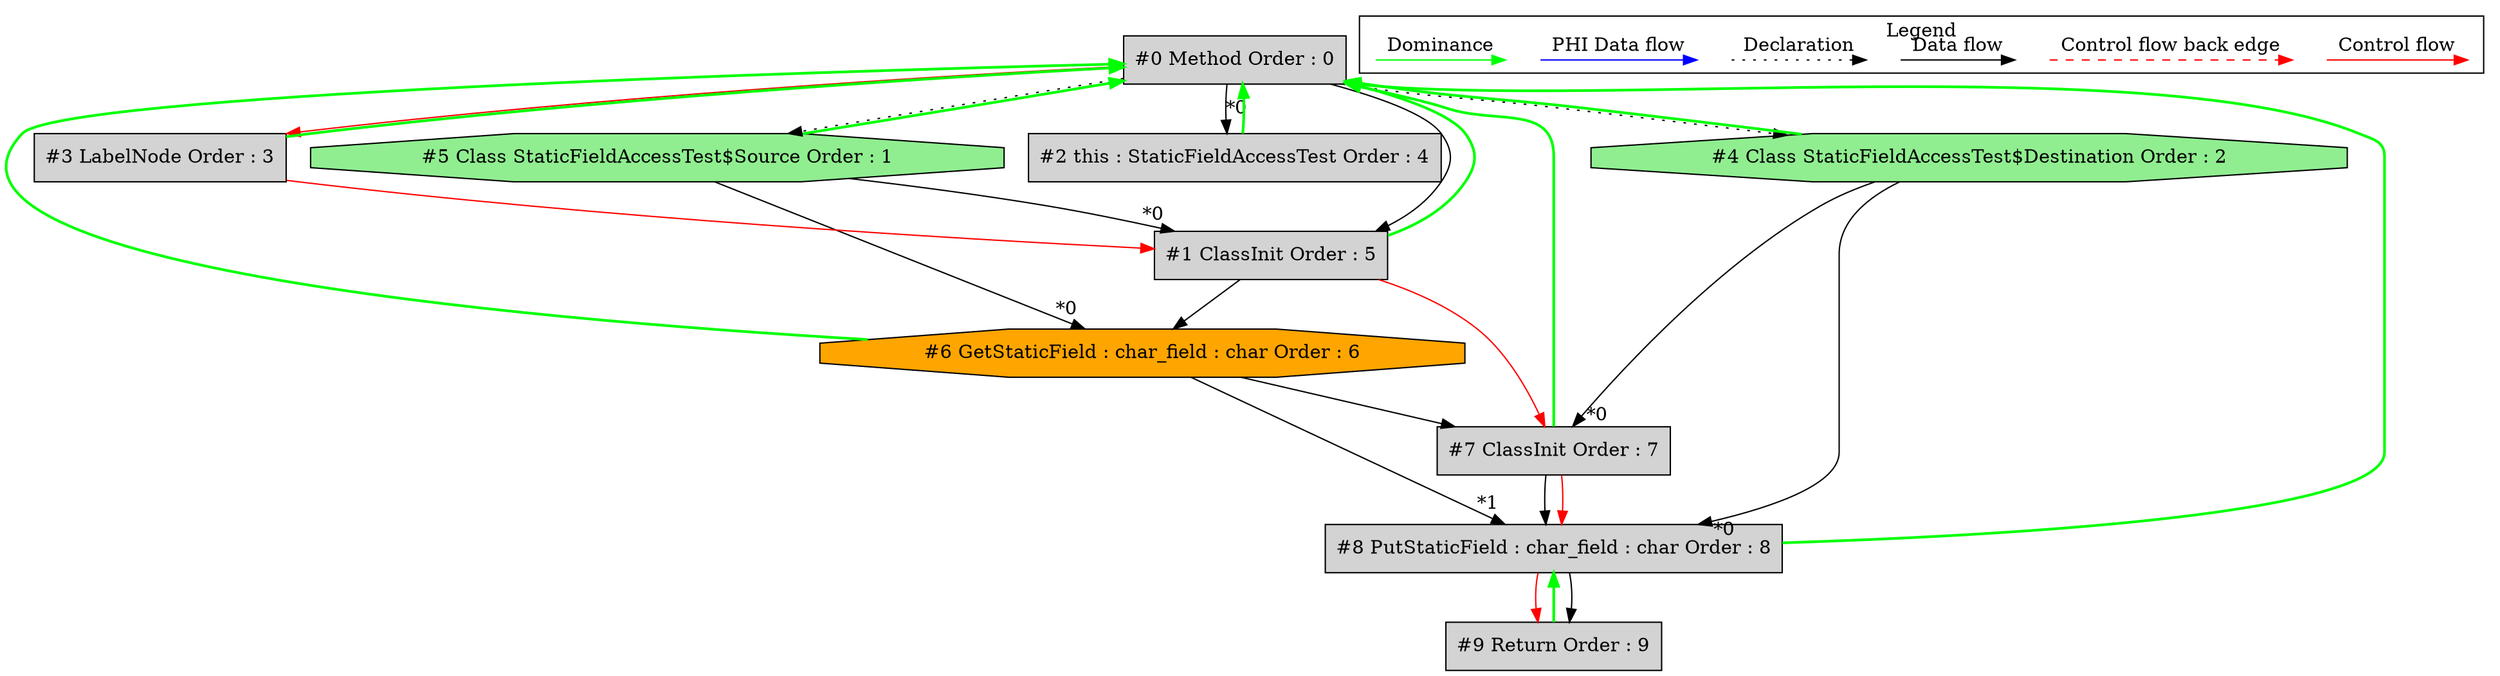 digraph debugoutput {
 ordering="in";
 node0[label="#0 Method Order : 0",shape=box, fillcolor=lightgrey, style=filled];
 node1[label="#1 ClassInit Order : 5",shape=box, fillcolor=lightgrey, style=filled];
 node1 -> node0[dir="forward" color="green" penwidth="2"];
 node5 -> node1[headlabel="*0", labeldistance=2];
 node0 -> node1;
 node3 -> node1[labeldistance=2, color=red, fontcolor=red];
 node2[label="#2 this : StaticFieldAccessTest Order : 4",shape=box, fillcolor=lightgrey, style=filled];
 node2 -> node0[dir="forward" color="green" penwidth="2"];
 node0 -> node2[headlabel="*0", labeldistance=2];
 node3[label="#3 LabelNode Order : 3",shape=box, fillcolor=lightgrey, style=filled];
 node3 -> node0[dir="forward" color="green" penwidth="2"];
 node0 -> node3[labeldistance=2, color=red, fontcolor=red];
 node4[label="#4 Class StaticFieldAccessTest$Destination Order : 2",shape=octagon, fillcolor=lightgreen, style=filled];
 node4 -> node0[dir="forward" color="green" penwidth="2"];
 node0 -> node4[style=dotted];
 node5[label="#5 Class StaticFieldAccessTest$Source Order : 1",shape=octagon, fillcolor=lightgreen, style=filled];
 node5 -> node0[dir="forward" color="green" penwidth="2"];
 node0 -> node5[style=dotted];
 node6[label="#6 GetStaticField : char_field : char Order : 6",shape=octagon, fillcolor=orange, style=filled];
 node6 -> node0[dir="forward" color="green" penwidth="2"];
 node5 -> node6[headlabel="*0", labeldistance=2];
 node1 -> node6;
 node7[label="#7 ClassInit Order : 7",shape=box, fillcolor=lightgrey, style=filled];
 node7 -> node0[dir="forward" color="green" penwidth="2"];
 node4 -> node7[headlabel="*0", labeldistance=2];
 node6 -> node7;
 node1 -> node7[labeldistance=2, color=red, fontcolor=red];
 node8[label="#8 PutStaticField : char_field : char Order : 8",shape=box, fillcolor=lightgrey, style=filled];
 node8 -> node0[dir="forward" color="green" penwidth="2"];
 node4 -> node8[headlabel="*0", labeldistance=2];
 node6 -> node8[headlabel="*1", labeldistance=2];
 node7 -> node8;
 node7 -> node8[labeldistance=2, color=red, fontcolor=red];
 node9[label="#9 Return Order : 9",shape=box, fillcolor=lightgrey, style=filled];
 node9 -> node8[dir="forward" color="green" penwidth="2"];
 node8 -> node9[labeldistance=2, color=red, fontcolor=red];
 node8 -> node9;
 subgraph cluster_000 {
  label = "Legend";
  node [shape=point]
  {
   rank=same;
   c0 [style = invis];
   c1 [style = invis];
   c2 [style = invis];
   c3 [style = invis];
   d0 [style = invis];
   d1 [style = invis];
   d2 [style = invis];
   d3 [style = invis];
   d4 [style = invis];
   d5 [style = invis];
   d6 [style = invis];
   d7 [style = invis];
  }
  c0 -> c1 [label="Control flow", style=solid, color=red]
  c2 -> c3 [label="Control flow back edge", style=dashed, color=red]
  d0 -> d1 [label="Data flow"]
  d2 -> d3 [label="Declaration", style=dotted]
  d4 -> d5 [label="PHI Data flow", color=blue]
  d6 -> d7 [label="Dominance", color=green]
 }

}
